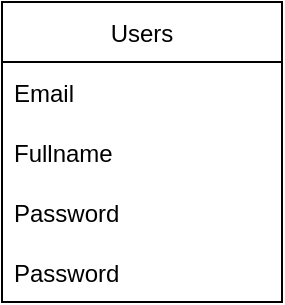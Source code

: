<mxfile version="16.6.1" type="gitlab">
  <diagram id="ZdgSfAjjv-ZphUwXdRQq" name="Page-1">
    <mxGraphModel dx="942" dy="606" grid="1" gridSize="10" guides="1" tooltips="1" connect="1" arrows="1" fold="1" page="1" pageScale="1" pageWidth="850" pageHeight="1100" math="0" shadow="0">
      <root>
        <mxCell id="0" />
        <mxCell id="1" parent="0" />
        <mxCell id="IinywSCK7OkDOSQEgwUq-1" value="Users" style="swimlane;fontStyle=0;childLayout=stackLayout;horizontal=1;startSize=30;horizontalStack=0;resizeParent=1;resizeParentMax=0;resizeLast=0;collapsible=1;marginBottom=0;" vertex="1" parent="1">
          <mxGeometry x="60" y="50" width="140" height="150" as="geometry" />
        </mxCell>
        <mxCell id="IinywSCK7OkDOSQEgwUq-2" value="Email" style="text;strokeColor=none;fillColor=none;align=left;verticalAlign=middle;spacingLeft=4;spacingRight=4;overflow=hidden;points=[[0,0.5],[1,0.5]];portConstraint=eastwest;rotatable=0;" vertex="1" parent="IinywSCK7OkDOSQEgwUq-1">
          <mxGeometry y="30" width="140" height="30" as="geometry" />
        </mxCell>
        <mxCell id="IinywSCK7OkDOSQEgwUq-3" value="Fullname" style="text;strokeColor=none;fillColor=none;align=left;verticalAlign=middle;spacingLeft=4;spacingRight=4;overflow=hidden;points=[[0,0.5],[1,0.5]];portConstraint=eastwest;rotatable=0;" vertex="1" parent="IinywSCK7OkDOSQEgwUq-1">
          <mxGeometry y="60" width="140" height="30" as="geometry" />
        </mxCell>
        <mxCell id="IinywSCK7OkDOSQEgwUq-4" value="Password" style="text;strokeColor=none;fillColor=none;align=left;verticalAlign=middle;spacingLeft=4;spacingRight=4;overflow=hidden;points=[[0,0.5],[1,0.5]];portConstraint=eastwest;rotatable=0;" vertex="1" parent="IinywSCK7OkDOSQEgwUq-1">
          <mxGeometry y="90" width="140" height="30" as="geometry" />
        </mxCell>
        <mxCell id="IinywSCK7OkDOSQEgwUq-5" value="Password" style="text;strokeColor=none;fillColor=none;align=left;verticalAlign=middle;spacingLeft=4;spacingRight=4;overflow=hidden;points=[[0,0.5],[1,0.5]];portConstraint=eastwest;rotatable=0;" vertex="1" parent="IinywSCK7OkDOSQEgwUq-1">
          <mxGeometry y="120" width="140" height="30" as="geometry" />
        </mxCell>
      </root>
    </mxGraphModel>
  </diagram>
</mxfile>

